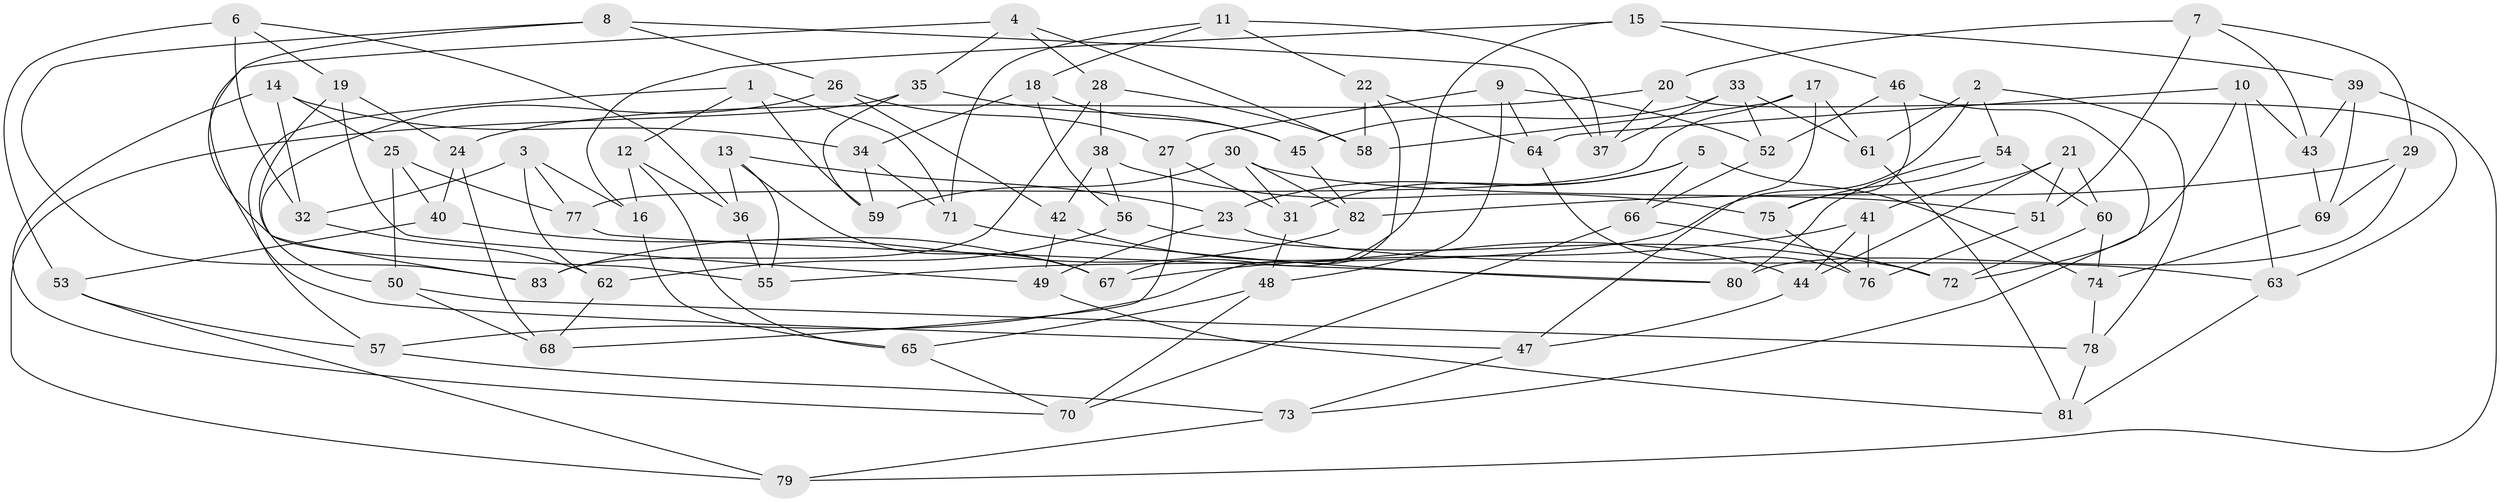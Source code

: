 // Generated by graph-tools (version 1.1) at 2025/11/02/27/25 16:11:42]
// undirected, 83 vertices, 166 edges
graph export_dot {
graph [start="1"]
  node [color=gray90,style=filled];
  1;
  2;
  3;
  4;
  5;
  6;
  7;
  8;
  9;
  10;
  11;
  12;
  13;
  14;
  15;
  16;
  17;
  18;
  19;
  20;
  21;
  22;
  23;
  24;
  25;
  26;
  27;
  28;
  29;
  30;
  31;
  32;
  33;
  34;
  35;
  36;
  37;
  38;
  39;
  40;
  41;
  42;
  43;
  44;
  45;
  46;
  47;
  48;
  49;
  50;
  51;
  52;
  53;
  54;
  55;
  56;
  57;
  58;
  59;
  60;
  61;
  62;
  63;
  64;
  65;
  66;
  67;
  68;
  69;
  70;
  71;
  72;
  73;
  74;
  75;
  76;
  77;
  78;
  79;
  80;
  81;
  82;
  83;
  1 -- 57;
  1 -- 12;
  1 -- 59;
  1 -- 71;
  2 -- 55;
  2 -- 54;
  2 -- 78;
  2 -- 61;
  3 -- 62;
  3 -- 77;
  3 -- 16;
  3 -- 32;
  4 -- 28;
  4 -- 47;
  4 -- 35;
  4 -- 58;
  5 -- 23;
  5 -- 74;
  5 -- 31;
  5 -- 66;
  6 -- 32;
  6 -- 19;
  6 -- 53;
  6 -- 36;
  7 -- 51;
  7 -- 20;
  7 -- 29;
  7 -- 43;
  8 -- 55;
  8 -- 83;
  8 -- 26;
  8 -- 37;
  9 -- 27;
  9 -- 52;
  9 -- 64;
  9 -- 48;
  10 -- 72;
  10 -- 43;
  10 -- 63;
  10 -- 64;
  11 -- 18;
  11 -- 37;
  11 -- 22;
  11 -- 71;
  12 -- 16;
  12 -- 65;
  12 -- 36;
  13 -- 36;
  13 -- 67;
  13 -- 55;
  13 -- 23;
  14 -- 34;
  14 -- 32;
  14 -- 25;
  14 -- 70;
  15 -- 67;
  15 -- 46;
  15 -- 16;
  15 -- 39;
  16 -- 65;
  17 -- 58;
  17 -- 61;
  17 -- 77;
  17 -- 47;
  18 -- 56;
  18 -- 34;
  18 -- 45;
  19 -- 83;
  19 -- 24;
  19 -- 49;
  20 -- 37;
  20 -- 63;
  20 -- 24;
  21 -- 51;
  21 -- 44;
  21 -- 41;
  21 -- 60;
  22 -- 64;
  22 -- 58;
  22 -- 57;
  23 -- 63;
  23 -- 49;
  24 -- 68;
  24 -- 40;
  25 -- 77;
  25 -- 40;
  25 -- 50;
  26 -- 42;
  26 -- 50;
  26 -- 27;
  27 -- 68;
  27 -- 31;
  28 -- 58;
  28 -- 38;
  28 -- 83;
  29 -- 80;
  29 -- 82;
  29 -- 69;
  30 -- 31;
  30 -- 82;
  30 -- 51;
  30 -- 59;
  31 -- 48;
  32 -- 62;
  33 -- 45;
  33 -- 61;
  33 -- 52;
  33 -- 37;
  34 -- 71;
  34 -- 59;
  35 -- 45;
  35 -- 59;
  35 -- 79;
  36 -- 55;
  38 -- 42;
  38 -- 56;
  38 -- 75;
  39 -- 43;
  39 -- 69;
  39 -- 79;
  40 -- 67;
  40 -- 53;
  41 -- 76;
  41 -- 67;
  41 -- 44;
  42 -- 49;
  42 -- 44;
  43 -- 69;
  44 -- 47;
  45 -- 82;
  46 -- 73;
  46 -- 75;
  46 -- 52;
  47 -- 73;
  48 -- 70;
  48 -- 65;
  49 -- 81;
  50 -- 68;
  50 -- 78;
  51 -- 76;
  52 -- 66;
  53 -- 57;
  53 -- 79;
  54 -- 80;
  54 -- 60;
  54 -- 75;
  56 -- 72;
  56 -- 62;
  57 -- 73;
  60 -- 74;
  60 -- 72;
  61 -- 81;
  62 -- 68;
  63 -- 81;
  64 -- 76;
  65 -- 70;
  66 -- 72;
  66 -- 70;
  69 -- 74;
  71 -- 80;
  73 -- 79;
  74 -- 78;
  75 -- 76;
  77 -- 80;
  78 -- 81;
  82 -- 83;
}
